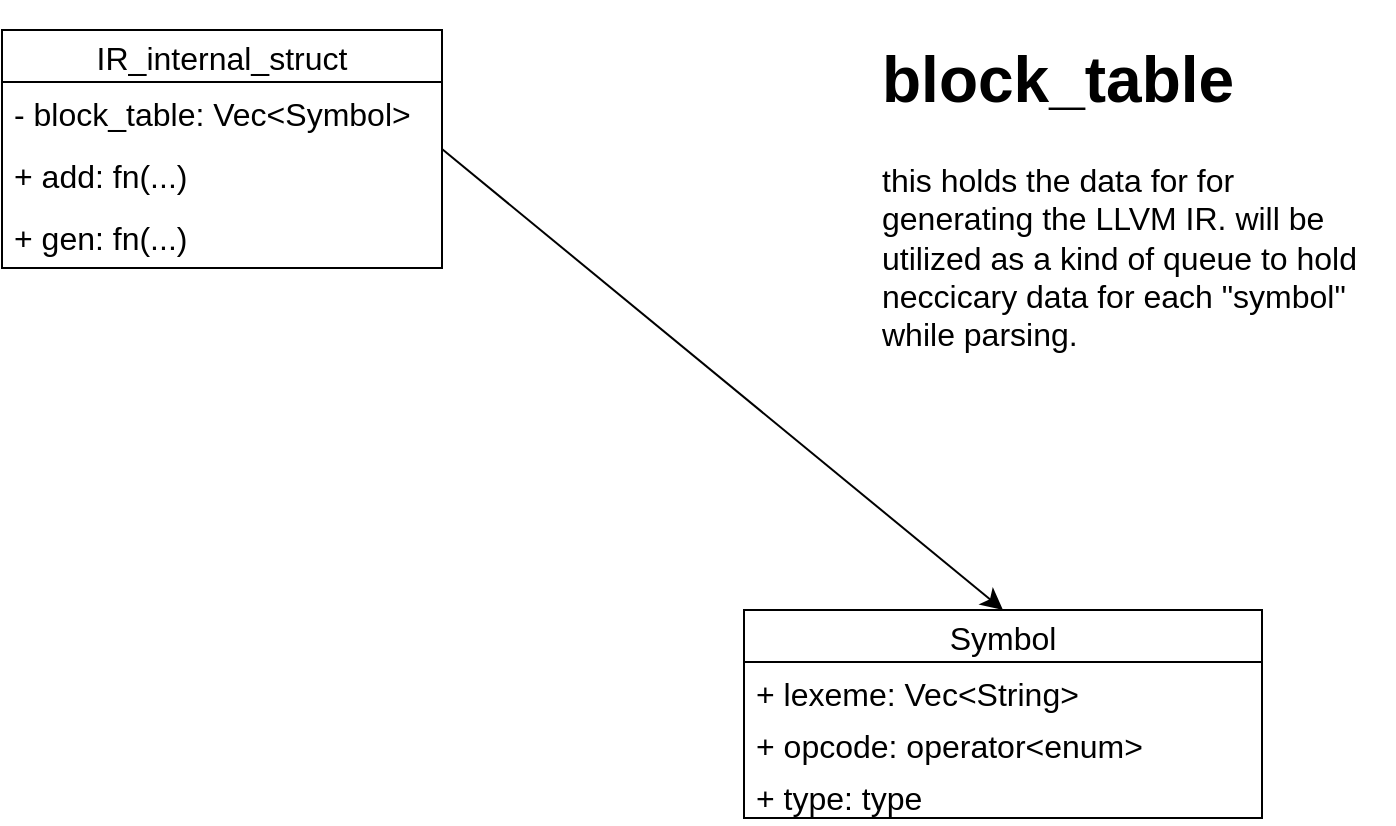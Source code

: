 <mxfile version="20.8.16" type="device"><diagram name="Page-1" id="36F9rlrM38JCpQ32hNjS"><mxGraphModel dx="1210" dy="1334" grid="0" gridSize="10" guides="1" tooltips="1" connect="1" arrows="1" fold="1" page="0" pageScale="1" pageWidth="850" pageHeight="1100" math="0" shadow="0"><root><mxCell id="0"/><mxCell id="1" parent="0"/><mxCell id="cDeEZmQuWk40M9pKbF6q-7" style="edgeStyle=none;curved=1;rounded=0;orthogonalLoop=1;jettySize=auto;html=1;exitX=1;exitY=0.5;exitDx=0;exitDy=0;entryX=0.5;entryY=0;entryDx=0;entryDy=0;fontSize=12;startSize=8;endSize=8;" edge="1" parent="1" source="RIr5a8exI0VsPrQvQMJi-5" target="cDeEZmQuWk40M9pKbF6q-3"><mxGeometry relative="1" as="geometry"/></mxCell><mxCell id="RIr5a8exI0VsPrQvQMJi-5" value="IR_internal_struct" style="swimlane;fontStyle=0;childLayout=stackLayout;horizontal=1;startSize=26;fillColor=none;horizontalStack=0;resizeParent=1;resizeParentMax=0;resizeLast=0;collapsible=1;marginBottom=0;fontSize=16;" parent="1" vertex="1"><mxGeometry x="-76" y="-45" width="220" height="119" as="geometry"/></mxCell><mxCell id="RIr5a8exI0VsPrQvQMJi-8" value="- block_table: Vec&lt;Symbol&gt;" style="text;strokeColor=none;fillColor=none;align=left;verticalAlign=top;spacingLeft=4;spacingRight=4;overflow=hidden;rotatable=0;points=[[0,0.5],[1,0.5]];portConstraint=eastwest;fontSize=16;autosize=1;resizeWidth=0;" parent="RIr5a8exI0VsPrQvQMJi-5" vertex="1"><mxGeometry y="26" width="220" height="31" as="geometry"/></mxCell><mxCell id="RIr5a8exI0VsPrQvQMJi-10" value="+ add: fn(...)" style="text;strokeColor=none;fillColor=none;align=left;verticalAlign=top;spacingLeft=4;spacingRight=4;overflow=hidden;rotatable=0;points=[[0,0.5],[1,0.5]];portConstraint=eastwest;fontSize=16;autosize=1;resizeWidth=0;" parent="RIr5a8exI0VsPrQvQMJi-5" vertex="1"><mxGeometry y="57" width="220" height="31" as="geometry"/></mxCell><mxCell id="cDeEZmQuWk40M9pKbF6q-10" value="+ gen: fn(...)" style="text;strokeColor=none;fillColor=none;align=left;verticalAlign=top;spacingLeft=4;spacingRight=4;overflow=hidden;rotatable=0;points=[[0,0.5],[1,0.5]];portConstraint=eastwest;fontSize=16;autosize=1;resizeWidth=0;" vertex="1" parent="RIr5a8exI0VsPrQvQMJi-5"><mxGeometry y="88" width="220" height="31" as="geometry"/></mxCell><mxCell id="RIr5a8exI0VsPrQvQMJi-12" value="&lt;h1&gt;block_table&lt;/h1&gt;&lt;div&gt;this holds the data for for generating the LLVM IR. will be utilized as a kind of queue to hold neccicary data for each &quot;symbol&quot; while parsing.&lt;/div&gt;" style="text;html=1;strokeColor=none;fillColor=none;spacing=5;spacingTop=-20;whiteSpace=wrap;overflow=hidden;rounded=0;fontSize=16;" parent="1" vertex="1"><mxGeometry x="359" y="-50" width="261" height="177" as="geometry"/></mxCell><mxCell id="cDeEZmQuWk40M9pKbF6q-3" value="Symbol" style="swimlane;fontStyle=0;childLayout=stackLayout;horizontal=1;startSize=26;fillColor=none;horizontalStack=0;resizeParent=1;resizeParentMax=0;resizeLast=0;collapsible=1;marginBottom=0;fontSize=16;" vertex="1" parent="1"><mxGeometry x="295" y="245" width="259" height="104" as="geometry"/></mxCell><mxCell id="cDeEZmQuWk40M9pKbF6q-4" value="+ lexeme: Vec&lt;String&gt;" style="text;strokeColor=none;fillColor=none;align=left;verticalAlign=top;spacingLeft=4;spacingRight=4;overflow=hidden;rotatable=0;points=[[0,0.5],[1,0.5]];portConstraint=eastwest;fontSize=16;" vertex="1" parent="cDeEZmQuWk40M9pKbF6q-3"><mxGeometry y="26" width="259" height="26" as="geometry"/></mxCell><mxCell id="cDeEZmQuWk40M9pKbF6q-5" value="+ opcode: operator&lt;enum&gt;" style="text;strokeColor=none;fillColor=none;align=left;verticalAlign=top;spacingLeft=4;spacingRight=4;overflow=hidden;rotatable=0;points=[[0,0.5],[1,0.5]];portConstraint=eastwest;fontSize=16;" vertex="1" parent="cDeEZmQuWk40M9pKbF6q-3"><mxGeometry y="52" width="259" height="26" as="geometry"/></mxCell><mxCell id="cDeEZmQuWk40M9pKbF6q-9" value="+ type: type" style="text;strokeColor=none;fillColor=none;align=left;verticalAlign=top;spacingLeft=4;spacingRight=4;overflow=hidden;rotatable=0;points=[[0,0.5],[1,0.5]];portConstraint=eastwest;fontSize=16;" vertex="1" parent="cDeEZmQuWk40M9pKbF6q-3"><mxGeometry y="78" width="259" height="26" as="geometry"/></mxCell></root></mxGraphModel></diagram></mxfile>